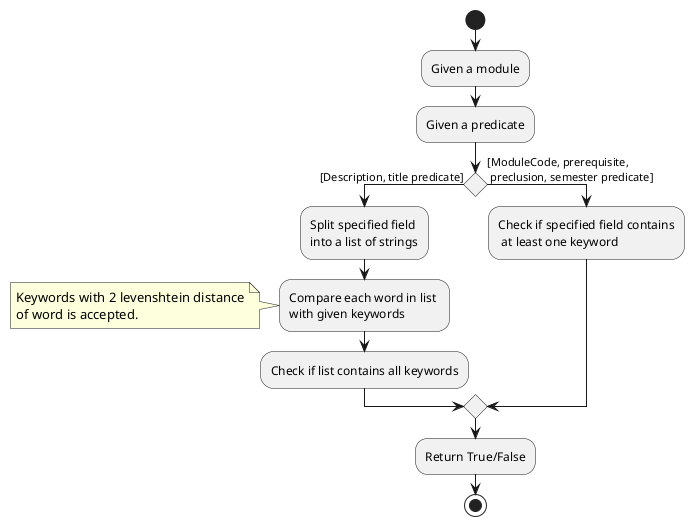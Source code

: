 @startuml
start
:Given a module;
:Given a predicate;
If () then ([Description, title predicate])
:Split specified field \ninto a list of strings;
:Compare each word in list \nwith given keywords;
note left
Keywords with 2 levenshtein distance
of word is accepted.
end note
:Check if list contains all keywords;
else ([ModuleCode, prerequisite,\n preclusion, semester predicate])
:Check if specified field contains\n at least one keyword;
Endif
:Return True/False;
stop
@enduml
